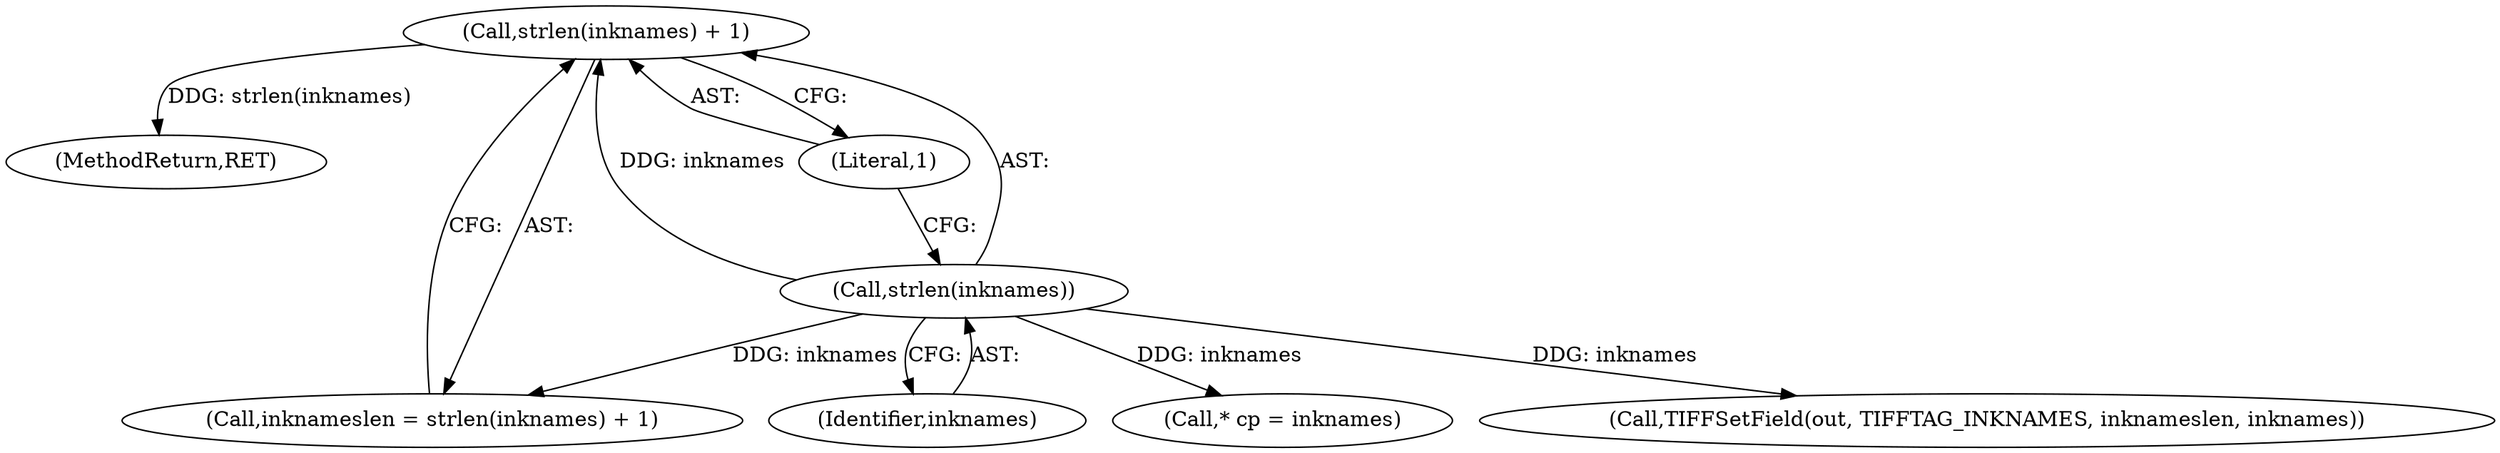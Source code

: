 digraph "0_libtiff_5c080298d59efa53264d7248bbe3a04660db6ef7_2@API" {
"1000621" [label="(Call,strlen(inknames) + 1)"];
"1000622" [label="(Call,strlen(inknames))"];
"1000621" [label="(Call,strlen(inknames) + 1)"];
"1000622" [label="(Call,strlen(inknames))"];
"1000753" [label="(MethodReturn,RET)"];
"1000626" [label="(Call,* cp = inknames)"];
"1000624" [label="(Literal,1)"];
"1000649" [label="(Call,TIFFSetField(out, TIFFTAG_INKNAMES, inknameslen, inknames))"];
"1000623" [label="(Identifier,inknames)"];
"1000619" [label="(Call,inknameslen = strlen(inknames) + 1)"];
"1000621" -> "1000619"  [label="AST: "];
"1000621" -> "1000624"  [label="CFG: "];
"1000622" -> "1000621"  [label="AST: "];
"1000624" -> "1000621"  [label="AST: "];
"1000619" -> "1000621"  [label="CFG: "];
"1000621" -> "1000753"  [label="DDG: strlen(inknames)"];
"1000622" -> "1000621"  [label="DDG: inknames"];
"1000622" -> "1000623"  [label="CFG: "];
"1000623" -> "1000622"  [label="AST: "];
"1000624" -> "1000622"  [label="CFG: "];
"1000622" -> "1000619"  [label="DDG: inknames"];
"1000622" -> "1000626"  [label="DDG: inknames"];
"1000622" -> "1000649"  [label="DDG: inknames"];
}
